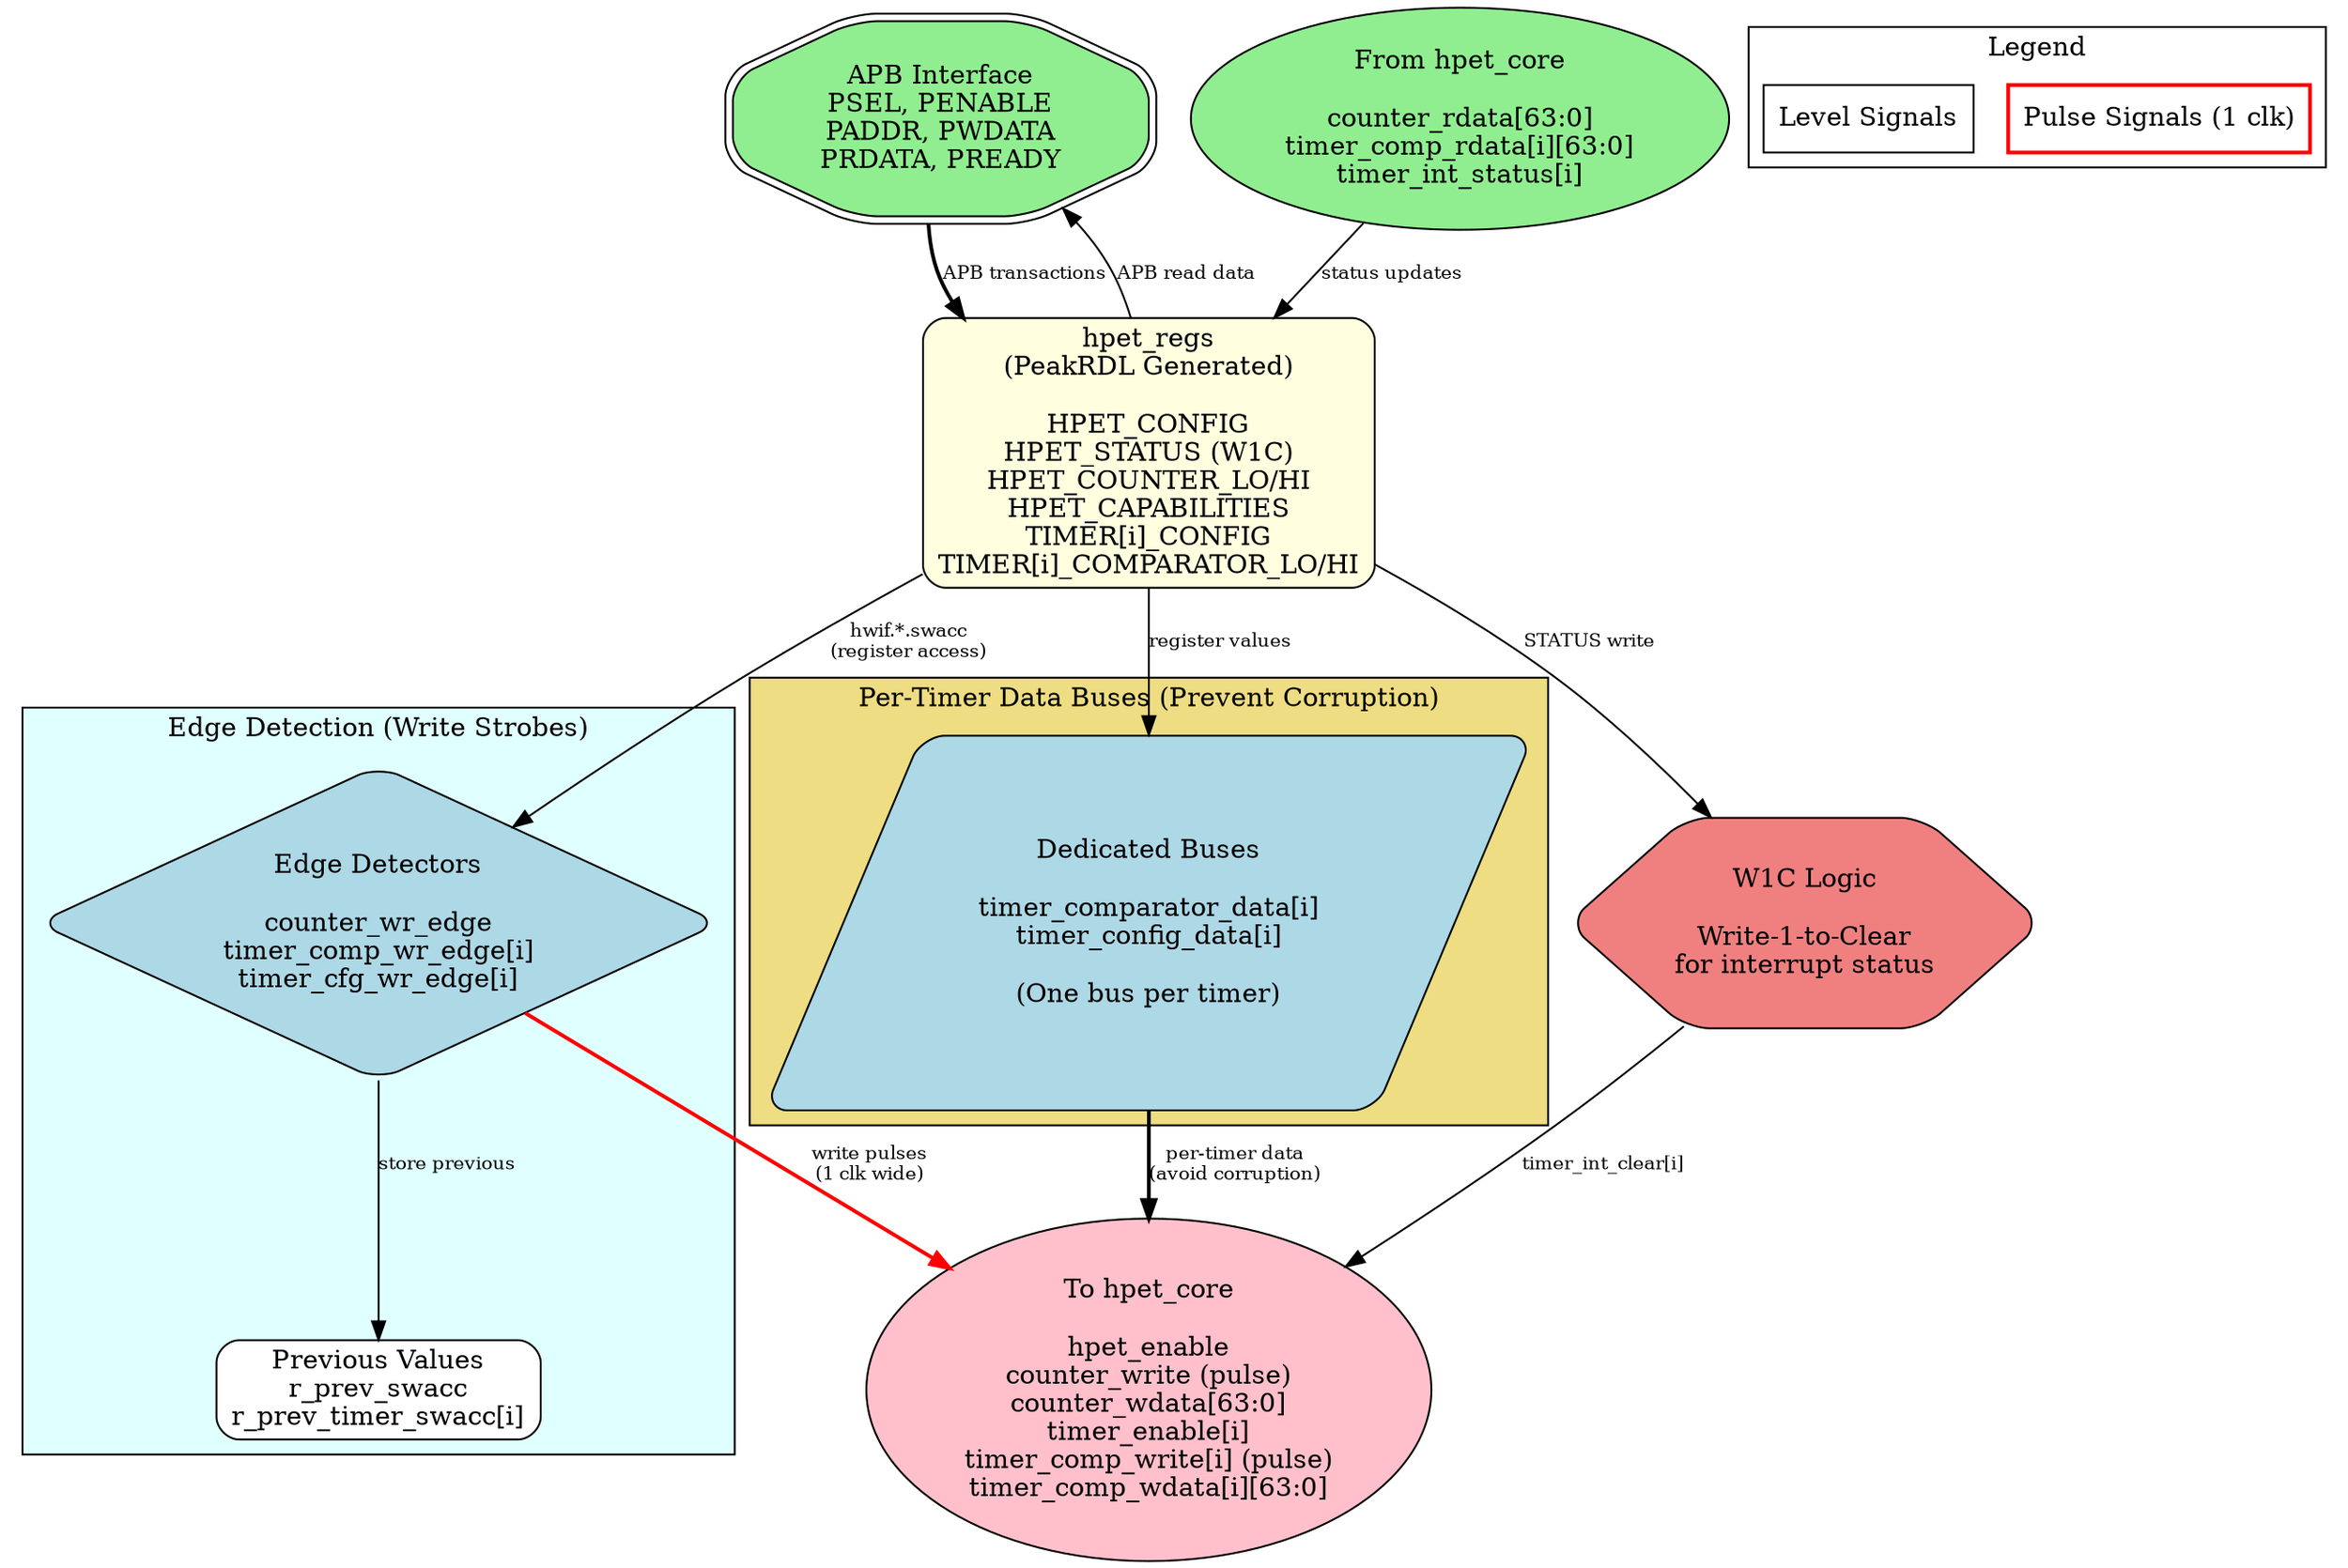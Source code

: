 // HPET Config Registers Block Diagram
// Module: hpet_config_regs
// Purpose: APB register interface with edge detection and bus mapping

digraph hpet_config_regs {
    rankdir=TB;
    node [shape=box, style="rounded,filled", fillcolor=lightblue];
    edge [fontsize=10];

    // APB Interface
    apb_if [label="APB Interface\nPSEL, PENABLE\nPADDR, PWDATA\nPRDATA, PREADY", shape=doubleoctagon, fillcolor=lightgreen];

    // PeakRDL Generated Registers
    peak_regs [label="hpet_regs\n(PeakRDL Generated)\n\nHPET_CONFIG\nHPET_STATUS (W1C)\nHPET_COUNTER_LO/HI\nHPET_CAPABILITIES\nTIMER[i]_CONFIG\nTIMER[i]_COMPARATOR_LO/HI", fillcolor=lightyellow];

    // Edge Detection Logic
    subgraph cluster_edge {
        label="Edge Detection (Write Strobes)";
        style=filled;
        fillcolor=lightcyan;

        edge_detect [label="Edge Detectors\n\ncounter_wr_edge\ntimer_comp_wr_edge[i]\ntimer_cfg_wr_edge[i]", shape=diamond];
        prev_regs [label="Previous Values\nr_prev_swacc\nr_prev_timer_swacc[i]", fillcolor=white];
    }

    // Per-Timer Data Buses
    subgraph cluster_buses {
        label="Per-Timer Data Buses (Prevent Corruption)";
        style=filled;
        fillcolor=lightgoldenrod;

        timer_data [label="Dedicated Buses\n\ntimer_comparator_data[i]\ntimer_config_data[i]\n\n(One bus per timer)", shape=parallelogram];
    }

    // Output Signals to hpet_core
    core_if [label="To hpet_core\n\nhpet_enable\ncounter_write (pulse)\ncounter_wdata[63:0]\ntimer_enable[i]\ntimer_comp_write[i] (pulse)\ntimer_comp_wdata[i][63:0]", shape=ellipse, fillcolor=pink];

    // Input Signals from hpet_core
    core_status [label="From hpet_core\n\ncounter_rdata[63:0]\ntimer_comp_rdata[i][63:0]\ntimer_int_status[i]", shape=ellipse, fillcolor=lightgreen];

    // Dataflow
    apb_if -> peak_regs [label="APB transactions", style=bold];
    peak_regs -> edge_detect [label="hwif.*.swacc\n(register access)"];
    edge_detect -> prev_regs [label="store previous"];
    edge_detect -> core_if [label="write pulses\n(1 clk wide)", style=bold, color=red];

    peak_regs -> timer_data [label="register values"];
    timer_data -> core_if [label="per-timer data\n(avoid corruption)", style=bold];

    core_status -> peak_regs [label="status updates"];
    peak_regs -> apb_if [label="APB read data"];

    // W1C Status Clear
    status_clear [label="W1C Logic\n\nWrite-1-to-Clear\nfor interrupt status", shape=hexagon, fillcolor=lightcoral];
    peak_regs -> status_clear [label="STATUS write"];
    status_clear -> core_if [label="timer_int_clear[i]"];

    // Legend
    subgraph cluster_legend {
        label="Legend";
        style=filled;
        fillcolor=white;

        leg_pulse [label="Pulse Signals (1 clk)", style=bold, color=red];
        leg_level [label="Level Signals", style=solid];
    }
}

